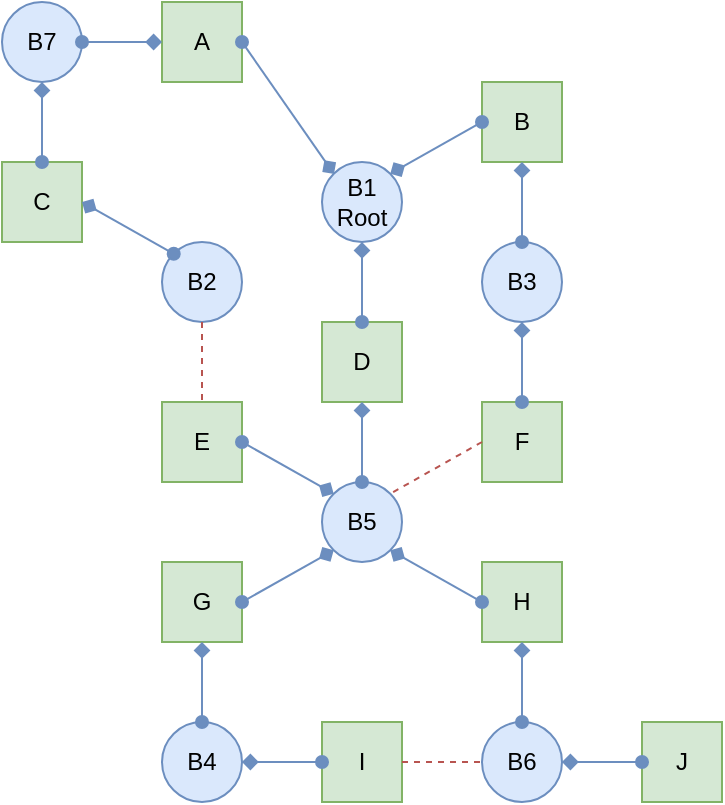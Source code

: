 <mxfile version="12.0.2" type="device" pages="1"><diagram id="QU_nLfcgj8eam7N8MZRF" name="Page-1"><mxGraphModel dx="927" dy="483" grid="1" gridSize="10" guides="1" tooltips="1" connect="1" arrows="1" fold="1" page="1" pageScale="1" pageWidth="850" pageHeight="1100" math="0" shadow="0"><root><mxCell id="0"/><mxCell id="1" parent="0"/><mxCell id="2wqePbnf0MStQBOllh40-1" value="A" style="whiteSpace=wrap;html=1;aspect=fixed;fillColor=#d5e8d4;strokeColor=#82b366;shadow=0;" vertex="1" parent="1"><mxGeometry x="240" y="80" width="40" height="40" as="geometry"/></mxCell><mxCell id="2wqePbnf0MStQBOllh40-2" value="B" style="whiteSpace=wrap;html=1;aspect=fixed;fillColor=#d5e8d4;strokeColor=#82b366;" vertex="1" parent="1"><mxGeometry x="400" y="120" width="40" height="40" as="geometry"/></mxCell><mxCell id="2wqePbnf0MStQBOllh40-3" value="D" style="whiteSpace=wrap;html=1;aspect=fixed;fillColor=#d5e8d4;strokeColor=#82b366;" vertex="1" parent="1"><mxGeometry x="320" y="240" width="40" height="40" as="geometry"/></mxCell><mxCell id="2wqePbnf0MStQBOllh40-4" value="C" style="whiteSpace=wrap;html=1;aspect=fixed;fillColor=#d5e8d4;strokeColor=#82b366;" vertex="1" parent="1"><mxGeometry x="160" y="160" width="40" height="40" as="geometry"/></mxCell><mxCell id="2wqePbnf0MStQBOllh40-5" value="E" style="whiteSpace=wrap;html=1;aspect=fixed;fillColor=#d5e8d4;strokeColor=#82b366;" vertex="1" parent="1"><mxGeometry x="240" y="280" width="40" height="40" as="geometry"/></mxCell><mxCell id="2wqePbnf0MStQBOllh40-6" value="G" style="whiteSpace=wrap;html=1;aspect=fixed;fillColor=#d5e8d4;strokeColor=#82b366;" vertex="1" parent="1"><mxGeometry x="240" y="360" width="40" height="40" as="geometry"/></mxCell><mxCell id="2wqePbnf0MStQBOllh40-7" value="I" style="whiteSpace=wrap;html=1;aspect=fixed;fillColor=#d5e8d4;strokeColor=#82b366;" vertex="1" parent="1"><mxGeometry x="320" y="440" width="40" height="40" as="geometry"/></mxCell><mxCell id="2wqePbnf0MStQBOllh40-8" value="J" style="whiteSpace=wrap;html=1;aspect=fixed;fillColor=#d5e8d4;strokeColor=#82b366;" vertex="1" parent="1"><mxGeometry x="480" y="440" width="40" height="40" as="geometry"/></mxCell><mxCell id="2wqePbnf0MStQBOllh40-9" value="H" style="whiteSpace=wrap;html=1;aspect=fixed;fillColor=#d5e8d4;strokeColor=#82b366;" vertex="1" parent="1"><mxGeometry x="400" y="360" width="40" height="40" as="geometry"/></mxCell><mxCell id="2wqePbnf0MStQBOllh40-10" value="F" style="whiteSpace=wrap;html=1;aspect=fixed;fillColor=#d5e8d4;strokeColor=#82b366;" vertex="1" parent="1"><mxGeometry x="400" y="280" width="40" height="40" as="geometry"/></mxCell><mxCell id="2wqePbnf0MStQBOllh40-13" value="B1&lt;br&gt;Root" style="ellipse;whiteSpace=wrap;html=1;aspect=fixed;fillColor=#dae8fc;strokeColor=#6c8ebf;" vertex="1" parent="1"><mxGeometry x="320" y="160" width="40" height="40" as="geometry"/></mxCell><mxCell id="2wqePbnf0MStQBOllh40-15" value="B2" style="ellipse;whiteSpace=wrap;html=1;aspect=fixed;fillColor=#dae8fc;strokeColor=#6c8ebf;" vertex="1" parent="1"><mxGeometry x="240" y="200" width="40" height="40" as="geometry"/></mxCell><mxCell id="2wqePbnf0MStQBOllh40-16" value="B3" style="ellipse;whiteSpace=wrap;html=1;aspect=fixed;fillColor=#dae8fc;strokeColor=#6c8ebf;" vertex="1" parent="1"><mxGeometry x="400" y="200" width="40" height="40" as="geometry"/></mxCell><mxCell id="2wqePbnf0MStQBOllh40-17" value="B4" style="ellipse;whiteSpace=wrap;html=1;aspect=fixed;fillColor=#dae8fc;strokeColor=#6c8ebf;" vertex="1" parent="1"><mxGeometry x="240" y="440" width="40" height="40" as="geometry"/></mxCell><mxCell id="2wqePbnf0MStQBOllh40-19" value="B6" style="ellipse;whiteSpace=wrap;html=1;aspect=fixed;fillColor=#dae8fc;strokeColor=#6c8ebf;" vertex="1" parent="1"><mxGeometry x="400" y="440" width="40" height="40" as="geometry"/></mxCell><mxCell id="2wqePbnf0MStQBOllh40-20" value="B7" style="ellipse;whiteSpace=wrap;html=1;aspect=fixed;fillColor=#dae8fc;strokeColor=#6c8ebf;" vertex="1" parent="1"><mxGeometry x="160" y="80" width="40" height="40" as="geometry"/></mxCell><mxCell id="2wqePbnf0MStQBOllh40-48" style="edgeStyle=none;rounded=0;orthogonalLoop=1;jettySize=auto;html=1;endArrow=none;endFill=0;fillColor=#f8cecc;strokeColor=#b85450;dashed=1;" edge="1" parent="1" source="2wqePbnf0MStQBOllh40-7" target="2wqePbnf0MStQBOllh40-19"><mxGeometry relative="1" as="geometry"/></mxCell><mxCell id="2wqePbnf0MStQBOllh40-49" style="edgeStyle=none;rounded=0;orthogonalLoop=1;jettySize=auto;html=1;entryX=1;entryY=0.5;entryDx=0;entryDy=0;endArrow=diamond;endFill=1;startArrow=oval;startFill=1;fillColor=#dae8fc;strokeColor=#6c8ebf;" edge="1" parent="1" source="2wqePbnf0MStQBOllh40-7" target="2wqePbnf0MStQBOllh40-17"><mxGeometry relative="1" as="geometry"/></mxCell><mxCell id="2wqePbnf0MStQBOllh40-47" style="edgeStyle=none;rounded=0;orthogonalLoop=1;jettySize=auto;html=1;endArrow=diamond;endFill=1;fillColor=#dae8fc;strokeColor=#6c8ebf;startArrow=oval;startFill=1;entryX=0.5;entryY=1;entryDx=0;entryDy=0;exitX=0.5;exitY=0;exitDx=0;exitDy=0;" edge="1" parent="1" source="2wqePbnf0MStQBOllh40-19" target="2wqePbnf0MStQBOllh40-9"><mxGeometry relative="1" as="geometry"><mxPoint x="370" y="420" as="sourcePoint"/><mxPoint x="380" y="390" as="targetPoint"/></mxGeometry></mxCell><mxCell id="2wqePbnf0MStQBOllh40-32" style="edgeStyle=none;rounded=0;orthogonalLoop=1;jettySize=auto;html=1;entryX=0.5;entryY=1;entryDx=0;entryDy=0;endArrow=diamond;endFill=1;fillColor=#dae8fc;strokeColor=#6c8ebf;startArrow=oval;startFill=1;" edge="1" parent="1" source="2wqePbnf0MStQBOllh40-3" target="2wqePbnf0MStQBOllh40-13"><mxGeometry relative="1" as="geometry"><mxPoint x="320" y="220" as="sourcePoint"/></mxGeometry></mxCell><mxCell id="2wqePbnf0MStQBOllh40-59" style="edgeStyle=none;rounded=0;orthogonalLoop=1;jettySize=auto;html=1;entryX=0.5;entryY=0;entryDx=0;entryDy=0;endArrow=none;endFill=0;fillColor=#f8cecc;strokeColor=#b85450;dashed=1;" edge="1" parent="1" source="2wqePbnf0MStQBOllh40-15" target="2wqePbnf0MStQBOllh40-5"><mxGeometry relative="1" as="geometry"/></mxCell><mxCell id="2wqePbnf0MStQBOllh40-36" style="edgeStyle=none;rounded=0;orthogonalLoop=1;jettySize=auto;html=1;endArrow=diamond;endFill=1;fillColor=#dae8fc;strokeColor=#6c8ebf;startArrow=oval;startFill=1;entryX=0.5;entryY=1;entryDx=0;entryDy=0;exitX=0.5;exitY=0;exitDx=0;exitDy=0;" edge="1" parent="1" source="2wqePbnf0MStQBOllh40-10" target="2wqePbnf0MStQBOllh40-16"><mxGeometry relative="1" as="geometry"><mxPoint x="390" y="260" as="sourcePoint"/></mxGeometry></mxCell><mxCell id="2wqePbnf0MStQBOllh40-18" value="B5" style="ellipse;whiteSpace=wrap;html=1;aspect=fixed;fillColor=#dae8fc;strokeColor=#6c8ebf;" vertex="1" parent="1"><mxGeometry x="320" y="320" width="40" height="40" as="geometry"/></mxCell><mxCell id="2wqePbnf0MStQBOllh40-50" style="edgeStyle=none;rounded=0;orthogonalLoop=1;jettySize=auto;html=1;entryX=1;entryY=0.5;entryDx=0;entryDy=0;endArrow=diamond;endFill=1;fillColor=#dae8fc;strokeColor=#6c8ebf;startArrow=oval;startFill=1;exitX=0;exitY=0.5;exitDx=0;exitDy=0;" edge="1" parent="1" source="2wqePbnf0MStQBOllh40-8" target="2wqePbnf0MStQBOllh40-19"><mxGeometry relative="1" as="geometry"><mxPoint x="460" y="500" as="sourcePoint"/></mxGeometry></mxCell><mxCell id="2wqePbnf0MStQBOllh40-30" style="edgeStyle=none;rounded=0;orthogonalLoop=1;jettySize=auto;html=1;exitX=1;exitY=0.5;exitDx=0;exitDy=0;endArrow=diamond;endFill=1;fillColor=#dae8fc;strokeColor=#6c8ebf;startArrow=oval;startFill=1;" edge="1" parent="1" source="2wqePbnf0MStQBOllh40-1"><mxGeometry relative="1" as="geometry"><mxPoint x="326" y="166" as="targetPoint"/></mxGeometry></mxCell><mxCell id="2wqePbnf0MStQBOllh40-29" style="edgeStyle=none;rounded=0;orthogonalLoop=1;jettySize=auto;html=1;exitX=0;exitY=0.5;exitDx=0;exitDy=0;entryX=1;entryY=0;entryDx=0;entryDy=0;endArrow=diamond;endFill=1;fillColor=#dae8fc;strokeColor=#6c8ebf;startArrow=oval;startFill=1;" edge="1" parent="1" source="2wqePbnf0MStQBOllh40-2" target="2wqePbnf0MStQBOllh40-13"><mxGeometry relative="1" as="geometry"/></mxCell><mxCell id="2wqePbnf0MStQBOllh40-58" style="edgeStyle=none;rounded=0;orthogonalLoop=1;jettySize=auto;html=1;endArrow=diamond;endFill=1;fillColor=#dae8fc;strokeColor=#6c8ebf;startArrow=oval;startFill=1;exitX=1;exitY=0.5;exitDx=0;exitDy=0;entryX=0;entryY=0.5;entryDx=0;entryDy=0;" edge="1" parent="1" source="2wqePbnf0MStQBOllh40-20" target="2wqePbnf0MStQBOllh40-1"><mxGeometry relative="1" as="geometry"><mxPoint x="220" y="140" as="targetPoint"/></mxGeometry></mxCell><mxCell id="2wqePbnf0MStQBOllh40-57" style="edgeStyle=none;rounded=0;orthogonalLoop=1;jettySize=auto;html=1;entryX=0.5;entryY=1;entryDx=0;entryDy=0;endArrow=diamond;endFill=1;fillColor=#dae8fc;strokeColor=#6c8ebf;startArrow=oval;startFill=1;" edge="1" parent="1" source="2wqePbnf0MStQBOllh40-4" target="2wqePbnf0MStQBOllh40-20"><mxGeometry relative="1" as="geometry"/></mxCell><mxCell id="2wqePbnf0MStQBOllh40-31" style="edgeStyle=none;rounded=0;orthogonalLoop=1;jettySize=auto;html=1;entryX=0.5;entryY=1;entryDx=0;entryDy=0;endArrow=diamond;endFill=1;fillColor=#dae8fc;strokeColor=#6c8ebf;startArrow=oval;startFill=1;exitX=0.5;exitY=0;exitDx=0;exitDy=0;" edge="1" parent="1" source="2wqePbnf0MStQBOllh40-16" target="2wqePbnf0MStQBOllh40-2"><mxGeometry relative="1" as="geometry"><mxPoint x="390" y="190" as="sourcePoint"/></mxGeometry></mxCell><mxCell id="2wqePbnf0MStQBOllh40-60" style="edgeStyle=none;rounded=0;orthogonalLoop=1;jettySize=auto;html=1;entryX=1;entryY=0.5;entryDx=0;entryDy=0;endArrow=diamond;endFill=1;fillColor=#dae8fc;strokeColor=#6c8ebf;startArrow=oval;startFill=1;exitX=0;exitY=0;exitDx=0;exitDy=0;" edge="1" parent="1" source="2wqePbnf0MStQBOllh40-15" target="2wqePbnf0MStQBOllh40-4"><mxGeometry relative="1" as="geometry"><mxPoint x="220" y="230" as="sourcePoint"/></mxGeometry></mxCell><mxCell id="2wqePbnf0MStQBOllh40-33" style="edgeStyle=none;rounded=0;orthogonalLoop=1;jettySize=auto;html=1;entryX=0.5;entryY=1;entryDx=0;entryDy=0;endArrow=diamond;endFill=1;fillColor=#dae8fc;strokeColor=#6c8ebf;startArrow=oval;startFill=1;exitX=0.5;exitY=0;exitDx=0;exitDy=0;" edge="1" parent="1" source="2wqePbnf0MStQBOllh40-18" target="2wqePbnf0MStQBOllh40-3"><mxGeometry relative="1" as="geometry"><mxPoint x="310" y="300" as="sourcePoint"/></mxGeometry></mxCell><mxCell id="2wqePbnf0MStQBOllh40-55" style="edgeStyle=none;rounded=0;orthogonalLoop=1;jettySize=auto;html=1;entryX=1;entryY=0;entryDx=0;entryDy=0;endArrow=none;endFill=0;fillColor=#f8cecc;strokeColor=#b85450;startArrow=none;startFill=0;exitX=0;exitY=0.5;exitDx=0;exitDy=0;dashed=1;" edge="1" parent="1" source="2wqePbnf0MStQBOllh40-10" target="2wqePbnf0MStQBOllh40-18"><mxGeometry relative="1" as="geometry"><mxPoint x="410" y="330" as="sourcePoint"/></mxGeometry></mxCell><mxCell id="2wqePbnf0MStQBOllh40-56" style="edgeStyle=none;rounded=0;orthogonalLoop=1;jettySize=auto;html=1;exitX=1;exitY=0.5;exitDx=0;exitDy=0;endArrow=diamond;endFill=1;fillColor=#dae8fc;strokeColor=#6c8ebf;startArrow=oval;startFill=1;entryX=0;entryY=0;entryDx=0;entryDy=0;" edge="1" parent="1" source="2wqePbnf0MStQBOllh40-5" target="2wqePbnf0MStQBOllh40-18"><mxGeometry relative="1" as="geometry"><mxPoint x="290" y="330" as="targetPoint"/></mxGeometry></mxCell><mxCell id="2wqePbnf0MStQBOllh40-53" style="edgeStyle=none;rounded=0;orthogonalLoop=1;jettySize=auto;html=1;entryX=1;entryY=1;entryDx=0;entryDy=0;endArrow=diamond;endFill=1;fillColor=#dae8fc;strokeColor=#6c8ebf;startArrow=oval;startFill=1;exitX=0;exitY=0.5;exitDx=0;exitDy=0;" edge="1" parent="1" source="2wqePbnf0MStQBOllh40-9" target="2wqePbnf0MStQBOllh40-18"><mxGeometry relative="1" as="geometry"><mxPoint x="340" y="400" as="sourcePoint"/></mxGeometry></mxCell><mxCell id="2wqePbnf0MStQBOllh40-54" style="edgeStyle=none;rounded=0;orthogonalLoop=1;jettySize=auto;html=1;entryX=0;entryY=1;entryDx=0;entryDy=0;endArrow=diamond;endFill=1;fillColor=#dae8fc;strokeColor=#6c8ebf;startArrow=oval;startFill=1;exitX=1;exitY=0.5;exitDx=0;exitDy=0;" edge="1" parent="1" source="2wqePbnf0MStQBOllh40-6" target="2wqePbnf0MStQBOllh40-18"><mxGeometry relative="1" as="geometry"><mxPoint x="280" y="377" as="sourcePoint"/></mxGeometry></mxCell><mxCell id="2wqePbnf0MStQBOllh40-46" style="edgeStyle=none;rounded=0;orthogonalLoop=1;jettySize=auto;html=1;entryX=0.5;entryY=1;entryDx=0;entryDy=0;endArrow=diamond;endFill=1;startArrow=oval;startFill=1;fillColor=#dae8fc;strokeColor=#6c8ebf;exitX=0.5;exitY=0;exitDx=0;exitDy=0;" edge="1" parent="1" source="2wqePbnf0MStQBOllh40-17" target="2wqePbnf0MStQBOllh40-6"><mxGeometry relative="1" as="geometry"><mxPoint x="240" y="430" as="sourcePoint"/></mxGeometry></mxCell></root></mxGraphModel></diagram></mxfile>